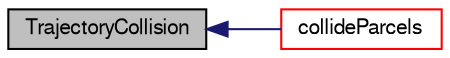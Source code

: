digraph "TrajectoryCollision"
{
  bgcolor="transparent";
  edge [fontname="FreeSans",fontsize="10",labelfontname="FreeSans",labelfontsize="10"];
  node [fontname="FreeSans",fontsize="10",shape=record];
  rankdir="LR";
  Node1 [label="TrajectoryCollision",height=0.2,width=0.4,color="black", fillcolor="grey75", style="filled", fontcolor="black"];
  Node1 -> Node2 [dir="back",color="midnightblue",fontsize="10",style="solid",fontname="FreeSans"];
  Node2 [label="collideParcels",height=0.2,width=0.4,color="red",URL="$a24590.html#a544ea47d9f252b637415a55f81a13a93",tooltip="Collide parcels and return true if mass has changed. "];
}
